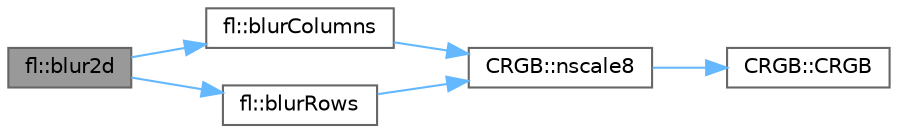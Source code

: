 digraph "fl::blur2d"
{
 // INTERACTIVE_SVG=YES
 // LATEX_PDF_SIZE
  bgcolor="transparent";
  edge [fontname=Helvetica,fontsize=10,labelfontname=Helvetica,labelfontsize=10];
  node [fontname=Helvetica,fontsize=10,shape=box,height=0.2,width=0.4];
  rankdir="LR";
  Node1 [id="Node000001",label="fl::blur2d",height=0.2,width=0.4,color="gray40", fillcolor="grey60", style="filled", fontcolor="black",tooltip="Two-dimensional blur filter."];
  Node1 -> Node2 [id="edge1_Node000001_Node000002",color="steelblue1",style="solid",tooltip=" "];
  Node2 [id="Node000002",label="fl::blurColumns",height=0.2,width=0.4,color="grey40", fillcolor="white", style="filled",URL="$d5/d3d/group___color_blurs_ga25fe770c4f43629983a507267ac50236.html#ga25fe770c4f43629983a507267ac50236",tooltip="Perform a blur1d() on every column of a rectangular matrix."];
  Node2 -> Node3 [id="edge2_Node000002_Node000003",color="steelblue1",style="solid",tooltip=" "];
  Node3 [id="Node000003",label="CRGB::nscale8",height=0.2,width=0.4,color="grey40", fillcolor="white", style="filled",URL="$d7/d82/struct_c_r_g_b_a271bc2ba8b57b41d0c1cda3eed0eb8da.html#a271bc2ba8b57b41d0c1cda3eed0eb8da",tooltip="Scale down a RGB to N/256ths of its current brightness, using \"plain math\" dimming rules."];
  Node3 -> Node4 [id="edge3_Node000003_Node000004",color="steelblue1",style="solid",tooltip=" "];
  Node4 [id="Node000004",label="CRGB::CRGB",height=0.2,width=0.4,color="grey40", fillcolor="white", style="filled",URL="$d7/d82/struct_c_r_g_b_a4b0cc1cfefd9e0c66ea5c6583181df46.html#a4b0cc1cfefd9e0c66ea5c6583181df46",tooltip="Default constructor."];
  Node1 -> Node5 [id="edge4_Node000001_Node000005",color="steelblue1",style="solid",tooltip=" "];
  Node5 [id="Node000005",label="fl::blurRows",height=0.2,width=0.4,color="grey40", fillcolor="white", style="filled",URL="$d5/d3d/group___color_blurs_ga8dfbf500824d0f8a2663fbd2180b1747.html#ga8dfbf500824d0f8a2663fbd2180b1747",tooltip="Perform a blur1d() on every row of a rectangular matrix."];
  Node5 -> Node3 [id="edge5_Node000005_Node000003",color="steelblue1",style="solid",tooltip=" "];
}

